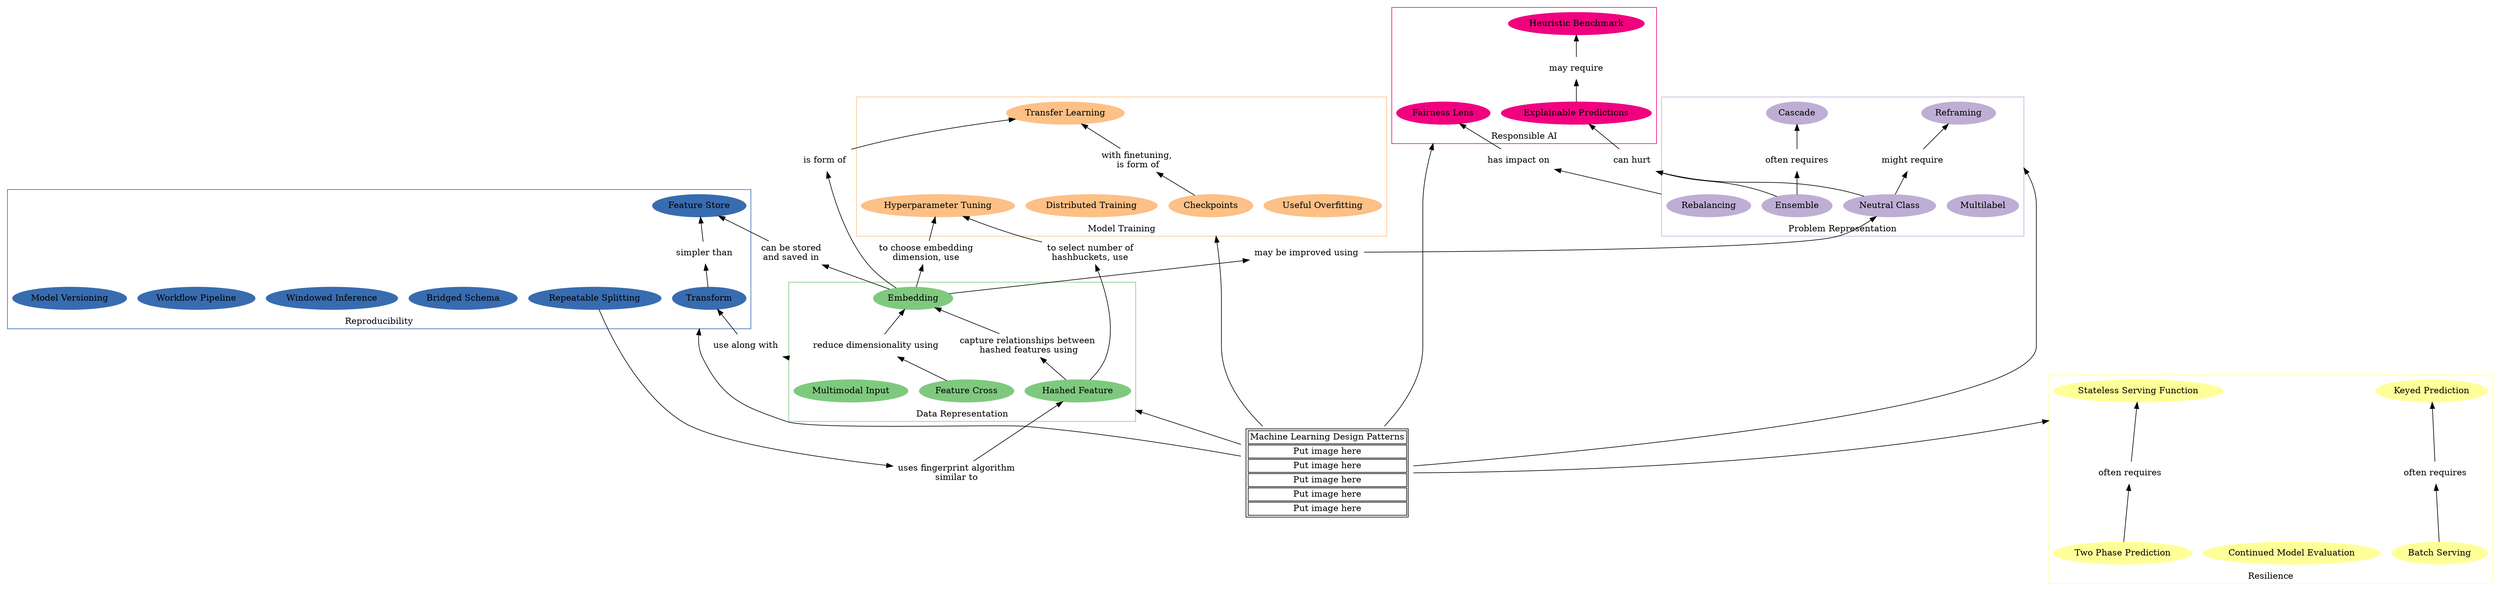 #Usage: dot -Tpng cutout_figure.gv -o cutout_figure.png
#Usage: dot -Tpdf connected-patterns_text_filled.gv -o connected-patterns_text_filled.pdf

digraph G {
node [shape=ellipse, colorscheme=spectral9];
#size="8,11";
splines=true;
mindist=1.3;
compound=true;
rankdir="BT";

{
# center
mldp [label=<
<table>
<tr><td>Machine Learning Design Patterns</td></tr>
<tr><td>Put image here</td></tr>
<tr><td>Put image here</td></tr>
<tr><td>Put image here</td></tr>
<tr><td>Put image here</td></tr>
<tr><td>Put image here</td></tr>
</table>
>, shape=plaintext];

# Chapter 2: Data Representation
subgraph cluster_ch2 {
   color="/accent6/1";
   label="Data Representation";
   node [color="/accent6/1", style=filled];
   hash [label="Hashed Feature"];
   emb [label="Embedding"];
   fc [label="Feature Cross"];
   mmi [label="Multimodal Input"];

   # internal relationships
   hash_emb [label=<capture relationships between<br/> hashed features using>, shape=none, style=none];
   hash -> hash_emb -> emb;
   fc_emb [label="reduce dimensionality using", shape=none, style=none];
   fc -> fc_emb -> emb;
}

# Chapter 3: Problem Representation
subgraph cluster_ch3 {
   color="/accent6/2";
   node [color="/accent6/2", style=filled];
   label = "Problem Representation";
   reframe [label="Reframing"];
   multilabel [label="Multilabel"];
   ensemble [label="Ensemble"];
   cascade [label="Cascade"];
   neutral [label="Neutral Class"];
   balance [label="Rebalancing"];

   # internal relationships
   ensemble_cascade [label="often requires", shape=none, style=none];
   ensemble -> ensemble_cascade -> cascade;

   might_need [label="might require", shape=none, style=none];
   neutral -> might_need -> reframe;
}

# Chapter 4: Model Training
subgraph cluster_ch4 {
  label="Model Training";
  color="/accent6/3";
  node [color="/accent6/3", style=filled];
  overfit [label="Useful Overfitting"];
  chkpt [label="Checkpoints"];
  txf [label="Transfer Learning"];
  dt [label="Distributed Training"];
  hyp [label="Hyperparameter Tuning"];

  chkpt_txf [label=<with finetuning, <br/>is form of>, shape=none, style=none]
  chkpt -> chkpt_txf -> txf;
}

# Chapter 5: Resilience
subgraph cluster_ch5 {
  label="Resilience";
  color="/accent6/4";
  node[color="/accent6/4", style=filled];
  srv [label="Stateless Serving Function"]
  batch [label="Batch Serving"];
  eval [label="Continued Model Evaluation"];
  twophase [label="Two Phase Prediction"];
  key [label="Keyed Prediction"];

  batch_key [label="often requires", shape=none, style=none];
  batch -> batch_key -> key;
  twophase_srv [label="often requires", shape=none, style=none];
  twophase -> twophase_srv -> srv;
}

# Chapter 6: Reproducibility
subgraph cluster_ch6 {
  label="Reproducibility";
  color="/accent6/5";
  node[color="/accent6/5", style=filled];
  transform [label="Transform"];
  split [label="Repeatable Splitting"];
  bridge [label="Bridged Schema"]
  window [label="Windowed Inference"];
  pipeline [label="Workflow Pipeline"];
  store [label="Feature Store"];
  version [label="Model Versioning"];

  transform_store [label="simpler than", shape=none, style=none];
  transform -> transform_store -> store;
}

# Chapter 7: Explainable AI
subgraph cluster_ch7 {
  label="Responsible AI";
  color="/accent6/6";
  node [color="/accent6/6", style=filled];
  bench [label="Heuristic Benchmark"];
  explain [label="Explainable Predictions"];
  fair [label="Fairness Lens"];

  explain_bench [label="may require", shape=none, style=none];
  explain -> explain_bench -> bench;
}

# connections
mldp -> hash [lhead=cluster_ch2];
mldp -> reframe [lhead=cluster_ch3];
mldp -> chkpt [lhead=cluster_ch4];
mldp -> srv [lhead=cluster_ch5];
mldp -> transform [lhead=cluster_ch6];
mldp -> fair [lhead=cluster_ch7];

# ch2
split_hash [label=<uses fingerprint algorithm<br/>similar to>, shape=none];
split -> split_hash -> hash;
ch2_tft [label="use along with", shape=none]
hash -> ch2_tft [ltail=cluster_ch2]; ch2_tft -> transform;
hash_hyp [label=<to select number of<br/>hashbuckets, use>, shape=none];
hash -> hash_hyp -> hyp;

emb_txf [label="is form of", shape=none];
emb -> emb_txf -> txf;
emb_store [label=<can be stored<br/>and saved in>, shape=none];
emb -> emb_store -> store;
emb_hyp [label=<to choose embedding<br/>dimension, use>, shape=none];
emb -> emb_hyp -> hyp;
emb_neutral [label="may be improved using", shape=none];
emb -> emb_neutral -> neutral;

# ch3
can_hurt [label="can hurt", shape=none]
ensemble -> can_hurt -> explain; neutral -> can_hurt;
ch3_fair [label="has impact on", shape=none]
balance -> ch3_fair [ltail=cluster_ch3]; ch3_fair -> fair;

# ch4




}
}
